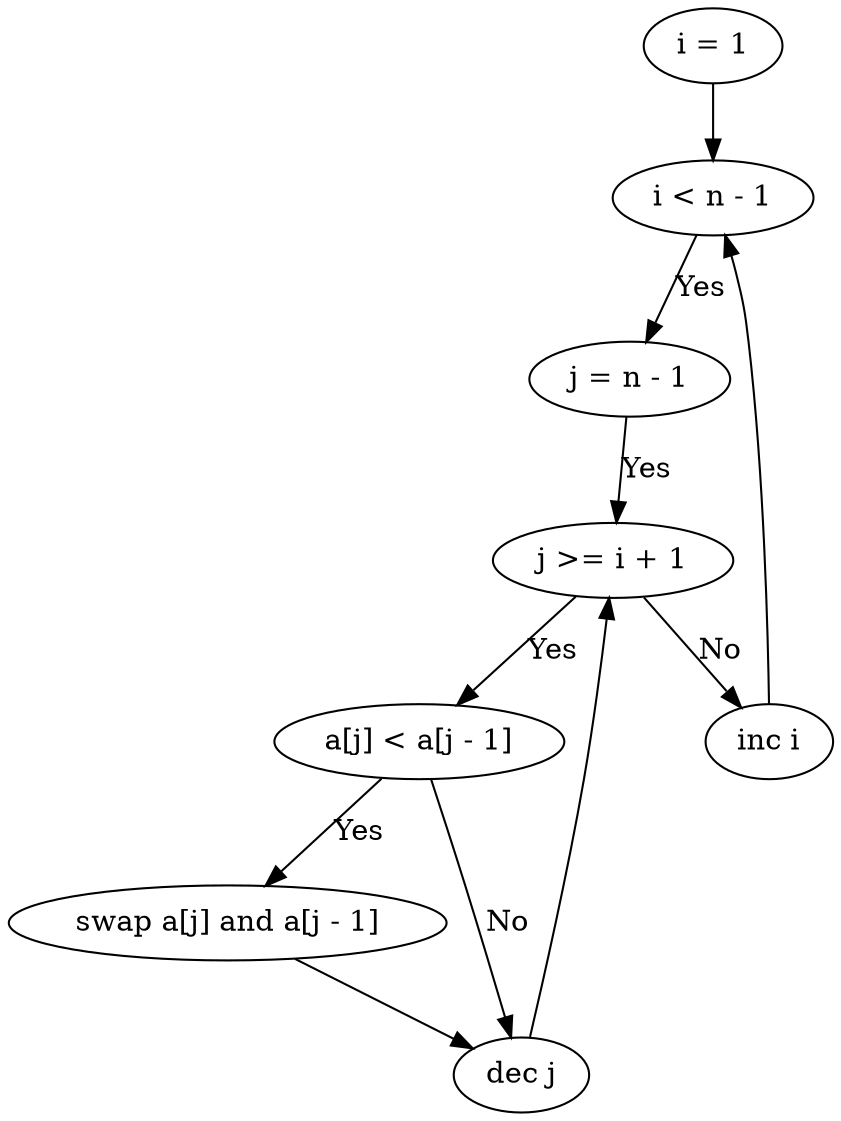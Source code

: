 digraph {
  for1_init[label="i = 1"];
  for1_cond[label="i < n - 1"];
  for1_iter[label="inc i"];
  for2_init[label="j = n - 1"];
  for2_cond[label="j >= i + 1"];
  for2_iter[label="dec j"];
  judge[label="a[j] < a[j - 1]"];
  swap[label="swap a[j] and a[j - 1]"];

  for1_init -> for1_cond;
  for1_cond -> for2_init[label="Yes"];
  for1_iter -> for1_cond;
  for2_init -> for2_cond[label="Yes"];
  for2_cond -> judge[label="Yes"];
  for2_cond -> for1_iter[label="No"]
  judge -> swap[label="Yes"];
  judge -> for2_iter[label="No"];
  swap -> for2_iter -> for2_cond;
}
